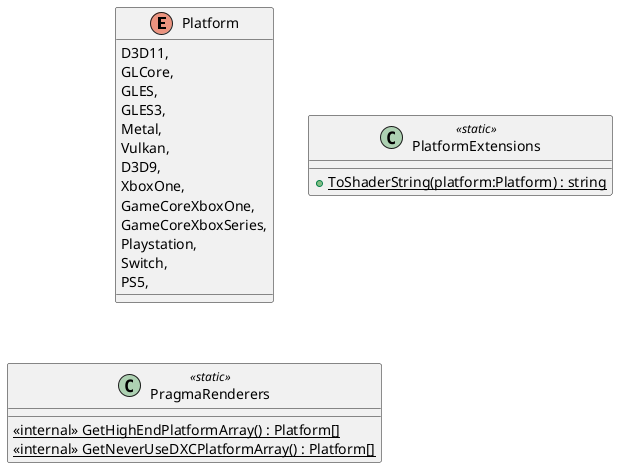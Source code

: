 @startuml
enum Platform {
    D3D11,
    GLCore,
    GLES,
    GLES3,
    Metal,
    Vulkan,
    D3D9,
    XboxOne,
    GameCoreXboxOne,
    GameCoreXboxSeries,
    Playstation,
    Switch,
    PS5,
}
class PlatformExtensions <<static>> {
    + {static} ToShaderString(platform:Platform) : string
}
class PragmaRenderers <<static>> {
    <<internal>> {static} GetHighEndPlatformArray() : Platform[]
    <<internal>> {static} GetNeverUseDXCPlatformArray() : Platform[]
}
@enduml
